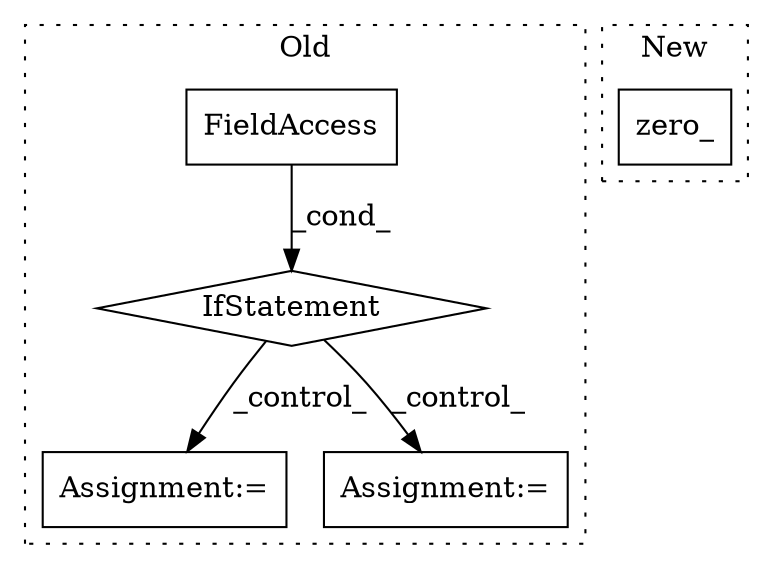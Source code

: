 digraph G {
subgraph cluster0 {
1 [label="IfStatement" a="25" s="1959,1982" l="4,2" shape="diamond"];
3 [label="Assignment:=" a="7" s="2006" l="1" shape="box"];
4 [label="Assignment:=" a="7" s="2047" l="1" shape="box"];
5 [label="FieldAccess" a="22" s="1963" l="19" shape="box"];
label = "Old";
style="dotted";
}
subgraph cluster1 {
2 [label="zero_" a="32" s="1894" l="7" shape="box"];
label = "New";
style="dotted";
}
1 -> 3 [label="_control_"];
1 -> 4 [label="_control_"];
5 -> 1 [label="_cond_"];
}